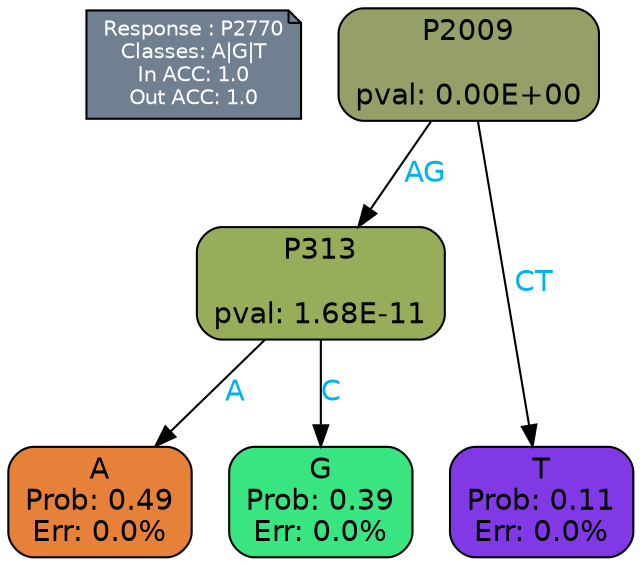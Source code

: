 digraph Tree {
node [shape=box, style="filled, rounded", color="black", fontname=helvetica] ;
graph [ranksep=equally, splines=polylines, bgcolor=transparent, dpi=600] ;
edge [fontname=helvetica] ;
LEGEND [label="Response : P2770
Classes: A|G|T
In ACC: 1.0
Out ACC: 1.0
",shape=note,align=left,style=filled,fillcolor="slategray",fontcolor="white",fontsize=10];1 [label="P2009

pval: 0.00E+00", fillcolor="#95a068"] ;
2 [label="P313

pval: 1.68E-11", fillcolor="#98ad59"] ;
3 [label="A
Prob: 0.49
Err: 0.0%", fillcolor="#e58139"] ;
4 [label="G
Prob: 0.39
Err: 0.0%", fillcolor="#39e581"] ;
5 [label="T
Prob: 0.11
Err: 0.0%", fillcolor="#8139e5"] ;
1 -> 2 [label="AG",fontcolor=deepskyblue2] ;
1 -> 5 [label="CT",fontcolor=deepskyblue2] ;
2 -> 3 [label="A",fontcolor=deepskyblue2] ;
2 -> 4 [label="C",fontcolor=deepskyblue2] ;
{rank = same; 3;4;5;}{rank = same; LEGEND;1;}}
